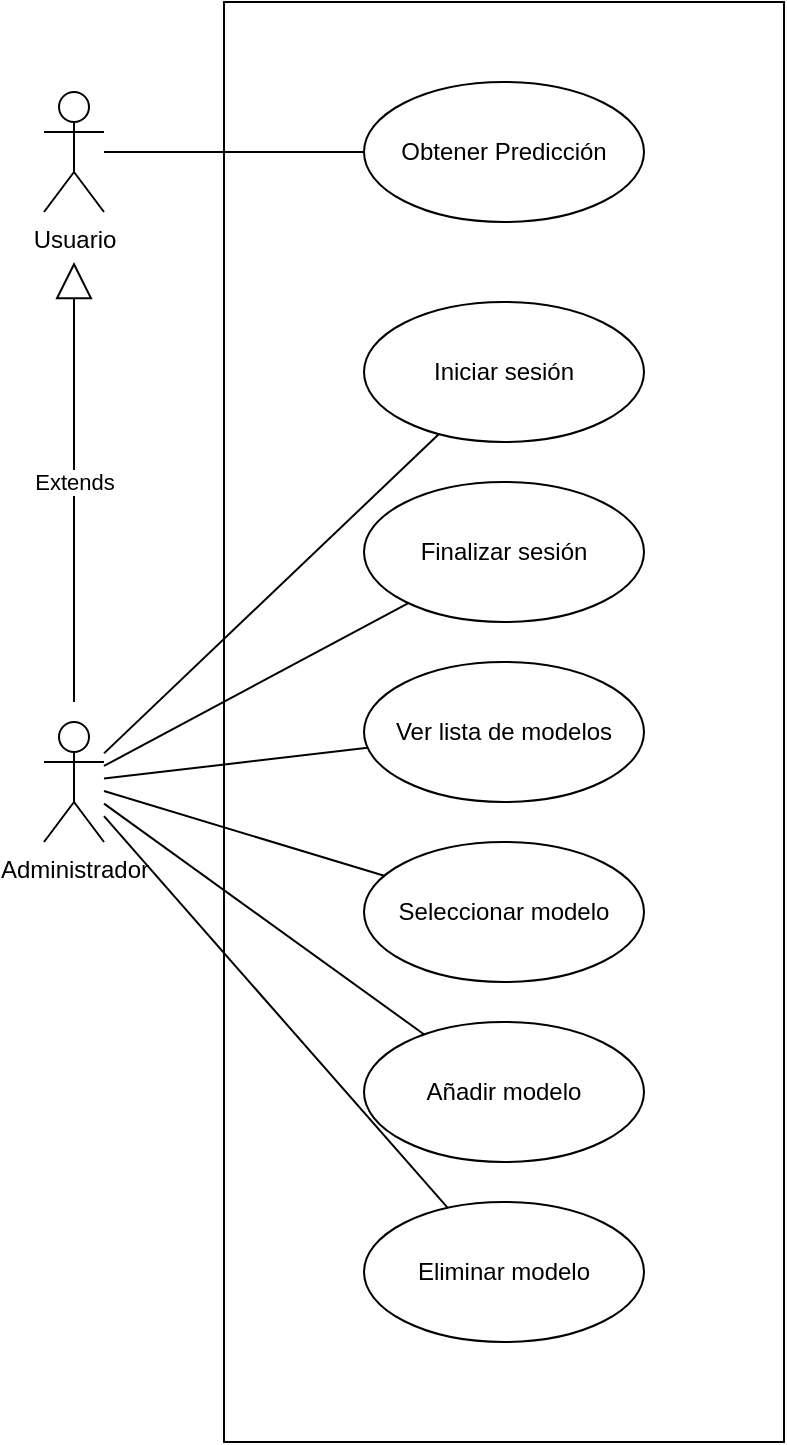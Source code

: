 <mxfile version="21.1.5">
  <diagram name="Page-1" id="pohQMjna0zDWjvu9L9F3">
    <mxGraphModel dx="2074" dy="1150" grid="1" gridSize="10" guides="1" tooltips="1" connect="1" arrows="1" fold="1" page="1" pageScale="1" pageWidth="850" pageHeight="1100" math="0" shadow="0">
      <root>
        <mxCell id="0" />
        <mxCell id="1" parent="0" />
        <mxCell id="lo5BpxJ7yhz9kmaWmP0I-1" value="Usuario" style="shape=umlActor;verticalLabelPosition=bottom;verticalAlign=top;html=1;outlineConnect=0;" parent="1" vertex="1">
          <mxGeometry x="100" y="125" width="30" height="60" as="geometry" />
        </mxCell>
        <mxCell id="lo5BpxJ7yhz9kmaWmP0I-3" value="Administrador" style="shape=umlActor;verticalLabelPosition=bottom;verticalAlign=top;html=1;outlineConnect=0;" parent="1" vertex="1">
          <mxGeometry x="100" y="440" width="30" height="60" as="geometry" />
        </mxCell>
        <mxCell id="eT2-3RWRc-UAUvi5LU9W-1" value="" style="rounded=0;whiteSpace=wrap;html=1;fillColor=none;strokeColor=default;" parent="1" vertex="1">
          <mxGeometry x="190" y="80" width="280" height="720" as="geometry" />
        </mxCell>
        <mxCell id="eT2-3RWRc-UAUvi5LU9W-2" value="Obtener Predicción" style="ellipse;whiteSpace=wrap;html=1;" parent="1" vertex="1">
          <mxGeometry x="260" y="120" width="140" height="70" as="geometry" />
        </mxCell>
        <mxCell id="eT2-3RWRc-UAUvi5LU9W-3" value="" style="endArrow=none;html=1;rounded=0;" parent="1" source="lo5BpxJ7yhz9kmaWmP0I-1" target="eT2-3RWRc-UAUvi5LU9W-2" edge="1">
          <mxGeometry width="50" height="50" relative="1" as="geometry">
            <mxPoint x="360" y="440" as="sourcePoint" />
            <mxPoint x="410" y="390" as="targetPoint" />
          </mxGeometry>
        </mxCell>
        <mxCell id="eT2-3RWRc-UAUvi5LU9W-4" value="&lt;div&gt;Iniciar sesión&lt;/div&gt;" style="ellipse;whiteSpace=wrap;html=1;" parent="1" vertex="1">
          <mxGeometry x="260" y="230" width="140" height="70" as="geometry" />
        </mxCell>
        <mxCell id="eT2-3RWRc-UAUvi5LU9W-6" value="&lt;div&gt;Seleccionar modelo&lt;/div&gt;" style="ellipse;whiteSpace=wrap;html=1;" parent="1" vertex="1">
          <mxGeometry x="260" y="500" width="140" height="70" as="geometry" />
        </mxCell>
        <mxCell id="eT2-3RWRc-UAUvi5LU9W-7" value="&lt;div&gt;Añadir modelo&lt;/div&gt;" style="ellipse;whiteSpace=wrap;html=1;" parent="1" vertex="1">
          <mxGeometry x="260" y="590" width="140" height="70" as="geometry" />
        </mxCell>
        <mxCell id="eT2-3RWRc-UAUvi5LU9W-8" value="Eliminar modelo" style="ellipse;whiteSpace=wrap;html=1;" parent="1" vertex="1">
          <mxGeometry x="260" y="680" width="140" height="70" as="geometry" />
        </mxCell>
        <mxCell id="eT2-3RWRc-UAUvi5LU9W-9" value="" style="endArrow=none;html=1;rounded=0;" parent="1" source="lo5BpxJ7yhz9kmaWmP0I-3" target="eT2-3RWRc-UAUvi5LU9W-7" edge="1">
          <mxGeometry width="50" height="50" relative="1" as="geometry">
            <mxPoint x="360" y="440" as="sourcePoint" />
            <mxPoint x="410" y="390" as="targetPoint" />
          </mxGeometry>
        </mxCell>
        <mxCell id="eT2-3RWRc-UAUvi5LU9W-10" value="" style="endArrow=none;html=1;rounded=0;" parent="1" source="lo5BpxJ7yhz9kmaWmP0I-3" target="eT2-3RWRc-UAUvi5LU9W-6" edge="1">
          <mxGeometry width="50" height="50" relative="1" as="geometry">
            <mxPoint x="360" y="440" as="sourcePoint" />
            <mxPoint x="410" y="390" as="targetPoint" />
          </mxGeometry>
        </mxCell>
        <mxCell id="eT2-3RWRc-UAUvi5LU9W-11" value="" style="endArrow=none;html=1;rounded=0;" parent="1" source="lo5BpxJ7yhz9kmaWmP0I-3" target="eT2-3RWRc-UAUvi5LU9W-4" edge="1">
          <mxGeometry width="50" height="50" relative="1" as="geometry">
            <mxPoint x="360" y="440" as="sourcePoint" />
            <mxPoint x="410" y="390" as="targetPoint" />
          </mxGeometry>
        </mxCell>
        <mxCell id="eT2-3RWRc-UAUvi5LU9W-12" value="" style="endArrow=none;html=1;rounded=0;" parent="1" source="lo5BpxJ7yhz9kmaWmP0I-3" target="eT2-3RWRc-UAUvi5LU9W-8" edge="1">
          <mxGeometry width="50" height="50" relative="1" as="geometry">
            <mxPoint x="360" y="440" as="sourcePoint" />
            <mxPoint x="410" y="390" as="targetPoint" />
          </mxGeometry>
        </mxCell>
        <mxCell id="eT2-3RWRc-UAUvi5LU9W-14" value="Extends" style="endArrow=block;endSize=16;endFill=0;html=1;rounded=0;" parent="1" edge="1">
          <mxGeometry width="160" relative="1" as="geometry">
            <mxPoint x="115" y="430" as="sourcePoint" />
            <mxPoint x="115" y="210" as="targetPoint" />
          </mxGeometry>
        </mxCell>
        <mxCell id="UO8MSnUFzsCFQLYwDnzZ-1" value="Finalizar sesión" style="ellipse;whiteSpace=wrap;html=1;" vertex="1" parent="1">
          <mxGeometry x="260" y="320" width="140" height="70" as="geometry" />
        </mxCell>
        <mxCell id="UO8MSnUFzsCFQLYwDnzZ-2" value="" style="edgeStyle=none;html=1;endArrow=none;verticalAlign=bottom;rounded=0;" edge="1" parent="1" source="lo5BpxJ7yhz9kmaWmP0I-3" target="UO8MSnUFzsCFQLYwDnzZ-1">
          <mxGeometry width="160" relative="1" as="geometry">
            <mxPoint x="340" y="590" as="sourcePoint" />
            <mxPoint x="500" y="590" as="targetPoint" />
          </mxGeometry>
        </mxCell>
        <mxCell id="UO8MSnUFzsCFQLYwDnzZ-3" value="Ver lista de modelos" style="ellipse;whiteSpace=wrap;html=1;" vertex="1" parent="1">
          <mxGeometry x="260" y="410" width="140" height="70" as="geometry" />
        </mxCell>
        <mxCell id="UO8MSnUFzsCFQLYwDnzZ-4" value="" style="edgeStyle=none;html=1;endArrow=none;verticalAlign=bottom;rounded=0;" edge="1" parent="1" source="lo5BpxJ7yhz9kmaWmP0I-3" target="UO8MSnUFzsCFQLYwDnzZ-3">
          <mxGeometry width="160" relative="1" as="geometry">
            <mxPoint x="670" y="450" as="sourcePoint" />
            <mxPoint x="830" y="450" as="targetPoint" />
          </mxGeometry>
        </mxCell>
      </root>
    </mxGraphModel>
  </diagram>
</mxfile>
